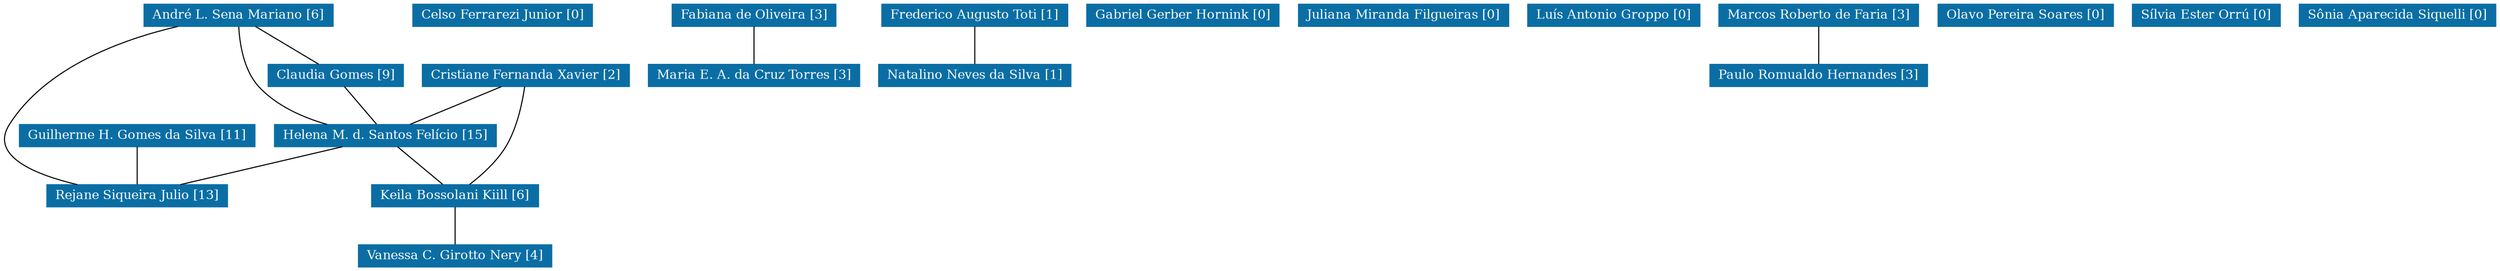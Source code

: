strict graph grafo1 {
	graph [bb="0,0,1966.6,249",
		id=grafo1,
		overlap=False
	];
	node [fontsize=12,
		label="\N",
		shape=rectangle,
		style=filled
	];
	0	 [URL="membro-1707973773263725.html",
		color="#0A6EA4",
		fontcolor="#FFFFFF",
		height=0.29167,
		label="André L. Sena Mariano [6]",
		pos="194.04,238.5",
		width=2.0278];
	2	 [URL="membro-0483616532104544.html",
		color="#0A6EA4",
		fontcolor="#FFFFFF",
		height=0.29167,
		label="Claudia Gomes [9]",
		pos="276.04,181.5",
		width=1.4861];
	0 -- 2	 [pos="209.46,227.78 224.12,217.59 246.05,202.35 260.69,192.17"];
	8	 [URL="membro-8888651090922749.html",
		color="#0A6EA4",
		fontcolor="#FFFFFF",
		height=0.29167,
		label="Helena M. d. Santos Felício [15]",
		pos="312.04,124.5",
		width=2.375];
	0 -- 8	 [pos="194.39,227.63 195.4,213.12 199.19,187.35 213.04,171 227.89,153.47 250.82,142.12 270.88,135.03"];
	17	 [URL="membro-1798884495942862.html",
		color="#0A6EA4",
		fontcolor="#FFFFFF",
		height=0.29167,
		label="Rejane Siqueira Julio [13]",
		pos="117.04,67.5",
		width=1.9306];
	0 -- 17	 [pos="153.7,227.94 110.89,214.34 45.452,186.13 16.039,135 0,107.12 38.911,88.505 72.996,78.008"];
	2 -- 8	 [pos="282.81,170.78 289.25,160.59 298.87,145.35 305.3,135.17"];
	8 -- 17	 [pos="275.82,113.91 240.79,103.67 188.03,88.25 153.07,78.031"];
	10	 [URL="membro-3094025825865221.html",
		color="#0A6EA4",
		fontcolor="#FFFFFF",
		height=0.29167,
		label="Keila Bossolani Kiill [6]",
		pos="369.04,67.5",
		width=1.8194];
	8 -- 10	 [pos="322.76,113.78 332.95,103.59 348.19,88.348 358.37,78.173"];
	20	 [URL="membro-1898701586881222.html",
		color="#0A6EA4",
		fontcolor="#FFFFFF",
		height=0.29167,
		label="Vanessa C. Girotto Nery [4]",
		pos="369.04,10.5",
		width=2.0694];
	10 -- 20	 [pos="369.04,56.779 369.04,46.588 369.04,31.348 369.04,21.173"];
	1	 [URL="membro-6396955256879565.html",
		color="#0A6EA4",
		fontcolor="#FFFFFF",
		height=0.29167,
		label="Celso Ferrarezi Junior [0]",
		pos="405.04,238.5",
		width=1.9167];
	3	 [URL="membro-3768499838856176.html",
		color="#0A6EA4",
		fontcolor="#FFFFFF",
		height=0.29167,
		label="Cristiane Fernanda Xavier [2]",
		pos="426.04,181.5",
		width=2.1944];
	3 -- 8	 [pos="404.86,170.91 384.39,160.67 353.54,145.25 333.1,135.03"];
	3 -- 10	 [pos="424.22,170.97 421.57,157.27 415.86,132.86 406.04,114 398.99,100.46 387.72,87.032 379.47,78.114"];
	4	 [URL="membro-9670033909365792.html",
		color="#0A6EA4",
		fontcolor="#FFFFFF",
		height=0.29167,
		label="Fabiana de Oliveira [3]",
		pos="605.04,238.5",
		width=1.7361];
	13	 [URL="membro-9989867717454257.html",
		color="#0A6EA4",
		fontcolor="#FFFFFF",
		height=0.29167,
		label="Maria E. A. da Cruz Torres [3]",
		pos="605.04,181.5",
		width=2.2778];
	4 -- 13	 [pos="605.04,227.78 605.04,217.59 605.04,202.35 605.04,192.17"];
	5	 [URL="membro-5154949759339458.html",
		color="#0A6EA4",
		fontcolor="#FFFFFF",
		height=0.29167,
		label="Frederico Augusto Toti [1]",
		pos="778.04,238.5",
		width=1.9861];
	14	 [URL="membro-8701722710780673.html",
		color="#0A6EA4",
		fontcolor="#FFFFFF",
		height=0.29167,
		label="Natalino Neves da Silva [1]",
		pos="778.04,181.5",
		width=2.0278];
	5 -- 14	 [pos="778.04,227.78 778.04,217.59 778.04,202.35 778.04,192.17"];
	6	 [URL="membro-7615930937088442.html",
		color="#0A6EA4",
		fontcolor="#FFFFFF",
		height=0.29167,
		label="Gabriel Gerber Hornink [0]",
		pos="942.04,238.5",
		width=2.0694];
	7	 [URL="membro-5817829882396943.html",
		color="#0A6EA4",
		fontcolor="#FFFFFF",
		height=0.29167,
		label="Guilherme H. Gomes da Silva [11]",
		pos="117.04,124.5",
		width=2.5417];
	7 -- 17	 [pos="117.04,113.78 117.04,103.59 117.04,88.348 117.04,78.173"];
	9	 [URL="membro-8349741972184016.html",
		color="#0A6EA4",
		fontcolor="#FFFFFF",
		height=0.29167,
		label="Juliana Miranda Filgueiras [0]",
		pos="1113.1,238.5",
		width=2.1944];
	11	 [URL="membro-4667459802757846.html",
		color="#0A6EA4",
		fontcolor="#FFFFFF",
		height=0.29167,
		label="Luís Antonio Groppo [0]",
		pos="1278.1,238.5",
		width=1.8889];
	12	 [URL="membro-1615459773983790.html",
		color="#0A6EA4",
		fontcolor="#FFFFFF",
		height=0.29167,
		label="Marcos Roberto de Faria [3]",
		pos="1440.1,238.5",
		width=2.0972];
	16	 [URL="membro-6774743936781093.html",
		color="#0A6EA4",
		fontcolor="#FFFFFF",
		height=0.29167,
		label="Paulo Romualdo Hernandes [3]",
		pos="1440.1,181.5",
		width=2.3194];
	12 -- 16	 [pos="1440.1,227.78 1440.1,217.59 1440.1,202.35 1440.1,192.17"];
	15	 [URL="membro-5381334650906335.html",
		color="#0A6EA4",
		fontcolor="#FFFFFF",
		height=0.29167,
		label="Olavo Pereira Soares [0]",
		pos="1600.1,238.5",
		width=1.8333];
	18	 [URL="membro-0285349325152247.html",
		color="#0A6EA4",
		fontcolor="#FFFFFF",
		height=0.29167,
		label="Sílvia Ester Orrú [0]",
		pos="1741.1,238.5",
		width=1.5694];
	19	 [URL="membro-7785849794300988.html",
		color="#0A6EA4",
		fontcolor="#FFFFFF",
		height=0.29167,
		label="Sônia Aparecida Siquelli [0]",
		pos="1891.1,238.5",
		width=2.0972];
}
